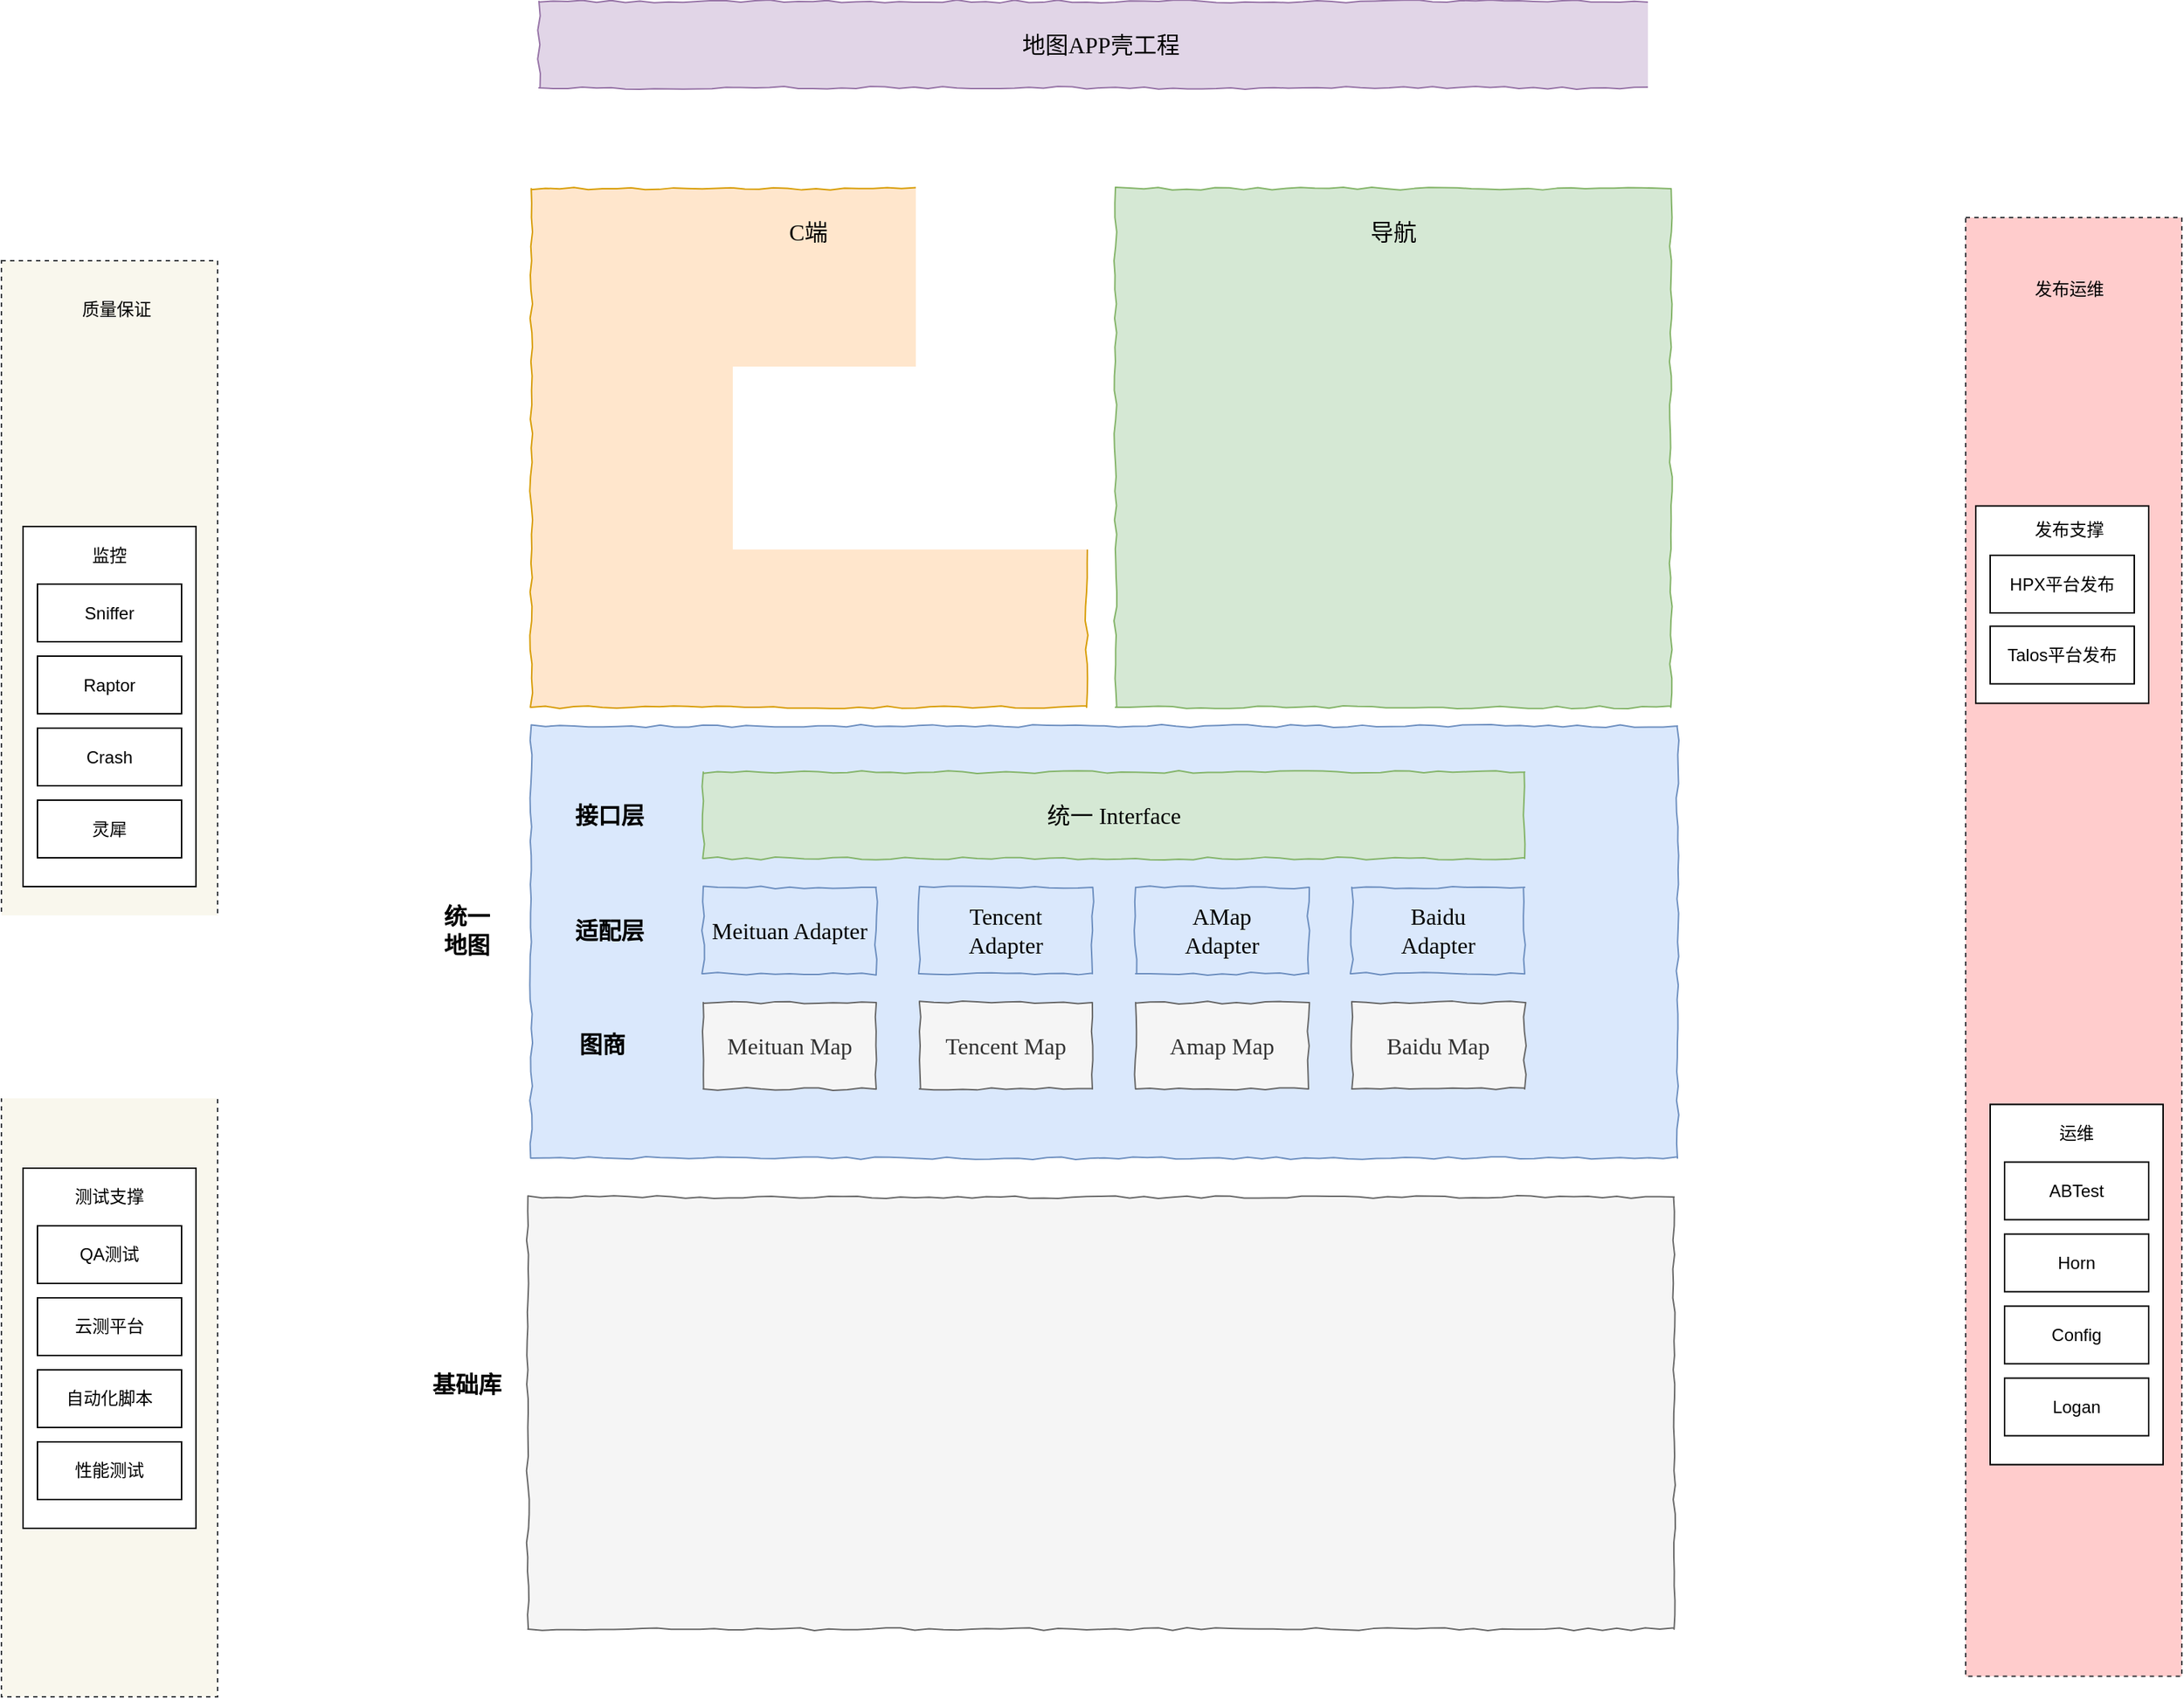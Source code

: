 <mxfile version="14.7.7" type="github">
  <diagram id="rLmRK7H-8Zh3lcYx4UbC" name="第 1 页">
    <mxGraphModel dx="1346" dy="1046" grid="1" gridSize="10" guides="1" tooltips="1" connect="1" arrows="1" fold="1" page="0" pageScale="1" pageWidth="827" pageHeight="1169" math="0" shadow="0">
      <root>
        <mxCell id="0" />
        <mxCell id="1" parent="0" />
        <mxCell id="4bEyxpbBNIZap9Eef66d-16" value="" style="rounded=0;whiteSpace=wrap;html=1;comic=1;fontFamily=Comic Sans MS;fontSize=16;fillColor=#d5e8d4;strokeColor=#82b366;" vertex="1" parent="1">
          <mxGeometry x="490" y="100" width="385.37" height="360" as="geometry" />
        </mxCell>
        <mxCell id="4bEyxpbBNIZap9Eef66d-15" value="" style="rounded=0;whiteSpace=wrap;html=1;comic=1;fontFamily=Comic Sans MS;fontSize=16;fillColor=#ffe6cc;strokeColor=#d79b00;" vertex="1" parent="1">
          <mxGeometry x="84.63" y="100" width="385.37" height="360" as="geometry" />
        </mxCell>
        <mxCell id="4bEyxpbBNIZap9Eef66d-1" value="" style="rounded=0;whiteSpace=wrap;html=1;comic=1;fontFamily=Comic Sans MS;fontSize=16;fillColor=#dae8fc;strokeColor=#6c8ebf;" vertex="1" parent="1">
          <mxGeometry x="84.63" y="473" width="795.37" height="300" as="geometry" />
        </mxCell>
        <mxCell id="4bEyxpbBNIZap9Eef66d-2" value="Meituan Map" style="rounded=0;whiteSpace=wrap;html=1;comic=1;fillColor=#f5f5f5;strokeColor=#666666;fontColor=#333333;fontSize=16;fontFamily=Comic Sans MS;" vertex="1" parent="1">
          <mxGeometry x="204" y="665" width="120" height="60" as="geometry" />
        </mxCell>
        <mxCell id="4bEyxpbBNIZap9Eef66d-3" value="Tencent Map" style="rounded=0;whiteSpace=wrap;html=1;comic=1;fillColor=#f5f5f5;strokeColor=#666666;fontColor=#333333;fontSize=16;fontFamily=Comic Sans MS;" vertex="1" parent="1">
          <mxGeometry x="354" y="665" width="120" height="60" as="geometry" />
        </mxCell>
        <mxCell id="4bEyxpbBNIZap9Eef66d-4" value="Amap Map" style="rounded=0;whiteSpace=wrap;html=1;comic=1;fillColor=#f5f5f5;strokeColor=#666666;fontColor=#333333;fontSize=16;fontFamily=Comic Sans MS;" vertex="1" parent="1">
          <mxGeometry x="504" y="665" width="120" height="60" as="geometry" />
        </mxCell>
        <mxCell id="4bEyxpbBNIZap9Eef66d-5" value="Baidu Map" style="rounded=0;whiteSpace=wrap;html=1;comic=1;fillColor=#f5f5f5;strokeColor=#666666;fontColor=#333333;fontSize=16;fontFamily=Comic Sans MS;" vertex="1" parent="1">
          <mxGeometry x="654" y="665" width="120" height="60" as="geometry" />
        </mxCell>
        <mxCell id="4bEyxpbBNIZap9Eef66d-6" value="Meituan Adapter" style="rounded=0;whiteSpace=wrap;html=1;comic=1;fillColor=#dae8fc;strokeColor=#6c8ebf;fontSize=16;fontFamily=Comic Sans MS;" vertex="1" parent="1">
          <mxGeometry x="204" y="585" width="120" height="60" as="geometry" />
        </mxCell>
        <mxCell id="4bEyxpbBNIZap9Eef66d-7" value="图商" style="text;html=1;strokeColor=none;fillColor=none;align=center;verticalAlign=middle;whiteSpace=wrap;rounded=0;comic=1;fontFamily=Comic Sans MS;fontSize=16;fontStyle=1" vertex="1" parent="1">
          <mxGeometry x="114" y="685" width="40" height="18" as="geometry" />
        </mxCell>
        <mxCell id="4bEyxpbBNIZap9Eef66d-8" value="Tencent&lt;br&gt;Adapter" style="rounded=0;whiteSpace=wrap;html=1;comic=1;fillColor=#dae8fc;strokeColor=#6c8ebf;fontSize=16;fontFamily=Comic Sans MS;" vertex="1" parent="1">
          <mxGeometry x="354" y="585" width="120" height="60" as="geometry" />
        </mxCell>
        <mxCell id="4bEyxpbBNIZap9Eef66d-9" value="AMap&lt;br&gt;Adapter" style="rounded=0;whiteSpace=wrap;html=1;comic=1;fillColor=#dae8fc;strokeColor=#6c8ebf;fontSize=16;fontFamily=Comic Sans MS;" vertex="1" parent="1">
          <mxGeometry x="504" y="585" width="120" height="60" as="geometry" />
        </mxCell>
        <mxCell id="4bEyxpbBNIZap9Eef66d-10" value="Baidu&lt;br&gt;Adapter" style="rounded=0;whiteSpace=wrap;html=1;comic=1;fillColor=#dae8fc;strokeColor=#6c8ebf;fontSize=16;fontFamily=Comic Sans MS;" vertex="1" parent="1">
          <mxGeometry x="654" y="585" width="120" height="60" as="geometry" />
        </mxCell>
        <mxCell id="4bEyxpbBNIZap9Eef66d-11" value="适配层" style="text;html=1;strokeColor=none;fillColor=none;align=center;verticalAlign=middle;whiteSpace=wrap;rounded=0;comic=1;fontFamily=Comic Sans MS;fontSize=16;fontStyle=1" vertex="1" parent="1">
          <mxGeometry x="114" y="605" width="50" height="20" as="geometry" />
        </mxCell>
        <mxCell id="4bEyxpbBNIZap9Eef66d-12" value="接口层" style="text;html=1;strokeColor=none;fillColor=none;align=center;verticalAlign=middle;whiteSpace=wrap;rounded=0;comic=1;fontFamily=Comic Sans MS;fontSize=16;fontStyle=1" vertex="1" parent="1">
          <mxGeometry x="114" y="525" width="50" height="20" as="geometry" />
        </mxCell>
        <mxCell id="4bEyxpbBNIZap9Eef66d-13" value="统一&lt;br&gt;地图" style="text;html=1;strokeColor=none;fillColor=none;align=center;verticalAlign=middle;whiteSpace=wrap;rounded=0;comic=1;fontFamily=Comic Sans MS;fontSize=16;fontStyle=1" vertex="1" parent="1">
          <mxGeometry x="11" y="605" width="58" height="20" as="geometry" />
        </mxCell>
        <mxCell id="4bEyxpbBNIZap9Eef66d-14" value="统一 Interface" style="rounded=0;whiteSpace=wrap;html=1;comic=1;fillColor=#d5e8d4;strokeColor=#82b366;fontSize=16;fontFamily=Comic Sans MS;" vertex="1" parent="1">
          <mxGeometry x="204" y="505" width="570" height="60" as="geometry" />
        </mxCell>
        <mxCell id="4bEyxpbBNIZap9Eef66d-18" value="" style="rounded=0;whiteSpace=wrap;html=1;dashed=1;fillColor=#f9f7ed;strokeColor=#36393d;" vertex="1" parent="1">
          <mxGeometry x="-283" y="150" width="150" height="997" as="geometry" />
        </mxCell>
        <mxCell id="4bEyxpbBNIZap9Eef66d-19" value="" style="group" vertex="1" connectable="0" parent="1">
          <mxGeometry x="-268" y="780" width="120" height="250" as="geometry" />
        </mxCell>
        <mxCell id="4bEyxpbBNIZap9Eef66d-20" value="" style="rounded=0;whiteSpace=wrap;html=1;" vertex="1" parent="4bEyxpbBNIZap9Eef66d-19">
          <mxGeometry width="120" height="250" as="geometry" />
        </mxCell>
        <mxCell id="4bEyxpbBNIZap9Eef66d-21" value="测试支撑" style="text;html=1;strokeColor=none;fillColor=none;align=center;verticalAlign=middle;whiteSpace=wrap;rounded=0;" vertex="1" parent="4bEyxpbBNIZap9Eef66d-19">
          <mxGeometry x="25" y="10" width="70" height="20" as="geometry" />
        </mxCell>
        <mxCell id="4bEyxpbBNIZap9Eef66d-22" value="QA测试" style="rounded=0;whiteSpace=wrap;html=1;" vertex="1" parent="4bEyxpbBNIZap9Eef66d-19">
          <mxGeometry x="10" y="40" width="100" height="40" as="geometry" />
        </mxCell>
        <mxCell id="4bEyxpbBNIZap9Eef66d-23" value="云测平台" style="rounded=0;whiteSpace=wrap;html=1;" vertex="1" parent="4bEyxpbBNIZap9Eef66d-19">
          <mxGeometry x="10" y="90" width="100" height="40" as="geometry" />
        </mxCell>
        <mxCell id="4bEyxpbBNIZap9Eef66d-24" value="自动化脚本" style="rounded=0;whiteSpace=wrap;html=1;" vertex="1" parent="4bEyxpbBNIZap9Eef66d-19">
          <mxGeometry x="10" y="140" width="100" height="40" as="geometry" />
        </mxCell>
        <mxCell id="4bEyxpbBNIZap9Eef66d-25" value="性能测试" style="rounded=0;whiteSpace=wrap;html=1;" vertex="1" parent="4bEyxpbBNIZap9Eef66d-19">
          <mxGeometry x="10" y="190" width="100" height="40" as="geometry" />
        </mxCell>
        <mxCell id="4bEyxpbBNIZap9Eef66d-26" value="" style="group" vertex="1" connectable="0" parent="1">
          <mxGeometry x="-268" y="334.5" width="120" height="250" as="geometry" />
        </mxCell>
        <mxCell id="4bEyxpbBNIZap9Eef66d-27" value="" style="rounded=0;whiteSpace=wrap;html=1;" vertex="1" parent="4bEyxpbBNIZap9Eef66d-26">
          <mxGeometry width="120" height="250" as="geometry" />
        </mxCell>
        <mxCell id="4bEyxpbBNIZap9Eef66d-28" value="监控" style="text;html=1;strokeColor=none;fillColor=none;align=center;verticalAlign=middle;whiteSpace=wrap;rounded=0;" vertex="1" parent="4bEyxpbBNIZap9Eef66d-26">
          <mxGeometry x="25" y="10" width="70" height="20" as="geometry" />
        </mxCell>
        <mxCell id="4bEyxpbBNIZap9Eef66d-29" value="Sniffer" style="rounded=0;whiteSpace=wrap;html=1;" vertex="1" parent="4bEyxpbBNIZap9Eef66d-26">
          <mxGeometry x="10" y="40" width="100" height="40" as="geometry" />
        </mxCell>
        <mxCell id="4bEyxpbBNIZap9Eef66d-30" value="Raptor" style="rounded=0;whiteSpace=wrap;html=1;" vertex="1" parent="4bEyxpbBNIZap9Eef66d-26">
          <mxGeometry x="10" y="90" width="100" height="40" as="geometry" />
        </mxCell>
        <mxCell id="4bEyxpbBNIZap9Eef66d-31" value="Crash" style="rounded=0;whiteSpace=wrap;html=1;" vertex="1" parent="4bEyxpbBNIZap9Eef66d-26">
          <mxGeometry x="10" y="140" width="100" height="40" as="geometry" />
        </mxCell>
        <mxCell id="4bEyxpbBNIZap9Eef66d-32" value="灵犀" style="rounded=0;whiteSpace=wrap;html=1;" vertex="1" parent="4bEyxpbBNIZap9Eef66d-26">
          <mxGeometry x="10" y="190" width="100" height="40" as="geometry" />
        </mxCell>
        <mxCell id="4bEyxpbBNIZap9Eef66d-33" value="质量保证" style="text;html=1;strokeColor=none;fillColor=none;align=center;verticalAlign=middle;whiteSpace=wrap;rounded=0;dashed=1;" vertex="1" parent="1">
          <mxGeometry x="-238" y="174.25" width="70" height="20" as="geometry" />
        </mxCell>
        <mxCell id="4bEyxpbBNIZap9Eef66d-34" value="" style="rounded=0;whiteSpace=wrap;html=1;dashed=1;fillColor=#ffcccc;strokeColor=#36393d;" vertex="1" parent="1">
          <mxGeometry x="1080" y="120" width="150" height="1012.75" as="geometry" />
        </mxCell>
        <mxCell id="4bEyxpbBNIZap9Eef66d-35" value="" style="group;fillColor=#f5f5f5;strokeColor=#666666;fontColor=#333333;" vertex="1" connectable="0" parent="1">
          <mxGeometry x="1097" y="735.75" width="120" height="250" as="geometry" />
        </mxCell>
        <mxCell id="4bEyxpbBNIZap9Eef66d-36" value="" style="rounded=0;whiteSpace=wrap;html=1;" vertex="1" parent="4bEyxpbBNIZap9Eef66d-35">
          <mxGeometry width="120" height="250" as="geometry" />
        </mxCell>
        <mxCell id="4bEyxpbBNIZap9Eef66d-37" value="运维" style="text;html=1;strokeColor=none;fillColor=none;align=center;verticalAlign=middle;whiteSpace=wrap;rounded=0;" vertex="1" parent="4bEyxpbBNIZap9Eef66d-35">
          <mxGeometry x="25" y="10" width="70" height="20" as="geometry" />
        </mxCell>
        <mxCell id="4bEyxpbBNIZap9Eef66d-38" value="ABTest" style="rounded=0;whiteSpace=wrap;html=1;" vertex="1" parent="4bEyxpbBNIZap9Eef66d-35">
          <mxGeometry x="10" y="40" width="100" height="40" as="geometry" />
        </mxCell>
        <mxCell id="4bEyxpbBNIZap9Eef66d-39" value="Horn" style="rounded=0;whiteSpace=wrap;html=1;" vertex="1" parent="4bEyxpbBNIZap9Eef66d-35">
          <mxGeometry x="10" y="90" width="100" height="40" as="geometry" />
        </mxCell>
        <mxCell id="4bEyxpbBNIZap9Eef66d-40" value="Config" style="rounded=0;whiteSpace=wrap;html=1;" vertex="1" parent="4bEyxpbBNIZap9Eef66d-35">
          <mxGeometry x="10" y="140" width="100" height="40" as="geometry" />
        </mxCell>
        <mxCell id="4bEyxpbBNIZap9Eef66d-41" value="Logan" style="rounded=0;whiteSpace=wrap;html=1;" vertex="1" parent="4bEyxpbBNIZap9Eef66d-35">
          <mxGeometry x="10" y="190" width="100" height="40" as="geometry" />
        </mxCell>
        <mxCell id="4bEyxpbBNIZap9Eef66d-42" value="" style="rounded=0;whiteSpace=wrap;html=1;" vertex="1" parent="1">
          <mxGeometry x="1087" y="320.25" width="120" height="137" as="geometry" />
        </mxCell>
        <mxCell id="4bEyxpbBNIZap9Eef66d-43" value="发布支撑" style="text;html=1;strokeColor=none;fillColor=none;align=center;verticalAlign=middle;whiteSpace=wrap;rounded=0;" vertex="1" parent="1">
          <mxGeometry x="1127" y="327.25" width="50" height="20" as="geometry" />
        </mxCell>
        <mxCell id="4bEyxpbBNIZap9Eef66d-44" value="HPX平台发布" style="rounded=0;whiteSpace=wrap;html=1;" vertex="1" parent="1">
          <mxGeometry x="1097" y="354.5" width="100" height="40" as="geometry" />
        </mxCell>
        <mxCell id="4bEyxpbBNIZap9Eef66d-45" value="Talos平台发布" style="rounded=0;whiteSpace=wrap;html=1;" vertex="1" parent="1">
          <mxGeometry x="1097" y="403.75" width="100" height="40" as="geometry" />
        </mxCell>
        <mxCell id="4bEyxpbBNIZap9Eef66d-46" value="发布运维" style="text;html=1;strokeColor=none;fillColor=none;align=center;verticalAlign=middle;whiteSpace=wrap;rounded=0;dashed=1;" vertex="1" parent="1">
          <mxGeometry x="1117" y="160" width="70" height="20" as="geometry" />
        </mxCell>
        <mxCell id="4bEyxpbBNIZap9Eef66d-47" value="地图APP壳工程" style="rounded=0;whiteSpace=wrap;html=1;comic=1;fontFamily=Comic Sans MS;fontSize=16;fillColor=#e1d5e7;strokeColor=#9673a6;" vertex="1" parent="1">
          <mxGeometry x="90" y="-30" width="780" height="60" as="geometry" />
        </mxCell>
        <mxCell id="4bEyxpbBNIZap9Eef66d-49" value="C端" style="text;html=1;strokeColor=none;fillColor=none;align=center;verticalAlign=middle;whiteSpace=wrap;rounded=0;comic=1;fontFamily=Comic Sans MS;fontSize=16;" vertex="1" parent="1">
          <mxGeometry x="257" y="120" width="40" height="20" as="geometry" />
        </mxCell>
        <mxCell id="4bEyxpbBNIZap9Eef66d-50" value="导航" style="text;html=1;strokeColor=none;fillColor=none;align=center;verticalAlign=middle;whiteSpace=wrap;rounded=0;comic=1;fontFamily=Comic Sans MS;fontSize=16;" vertex="1" parent="1">
          <mxGeometry x="662.68" y="120" width="40" height="20" as="geometry" />
        </mxCell>
        <mxCell id="4bEyxpbBNIZap9Eef66d-51" value="" style="rounded=0;whiteSpace=wrap;html=1;comic=1;fontFamily=Comic Sans MS;fontSize=16;fillColor=#f5f5f5;strokeColor=#666666;fontColor=#333333;" vertex="1" parent="1">
          <mxGeometry x="82.31" y="800" width="795.37" height="300" as="geometry" />
        </mxCell>
        <mxCell id="4bEyxpbBNIZap9Eef66d-52" value="基础库" style="text;html=1;strokeColor=none;fillColor=none;align=center;verticalAlign=middle;whiteSpace=wrap;rounded=0;comic=1;fontFamily=Comic Sans MS;fontSize=16;fontStyle=1" vertex="1" parent="1">
          <mxGeometry x="11" y="920" width="58" height="20" as="geometry" />
        </mxCell>
      </root>
    </mxGraphModel>
  </diagram>
</mxfile>
